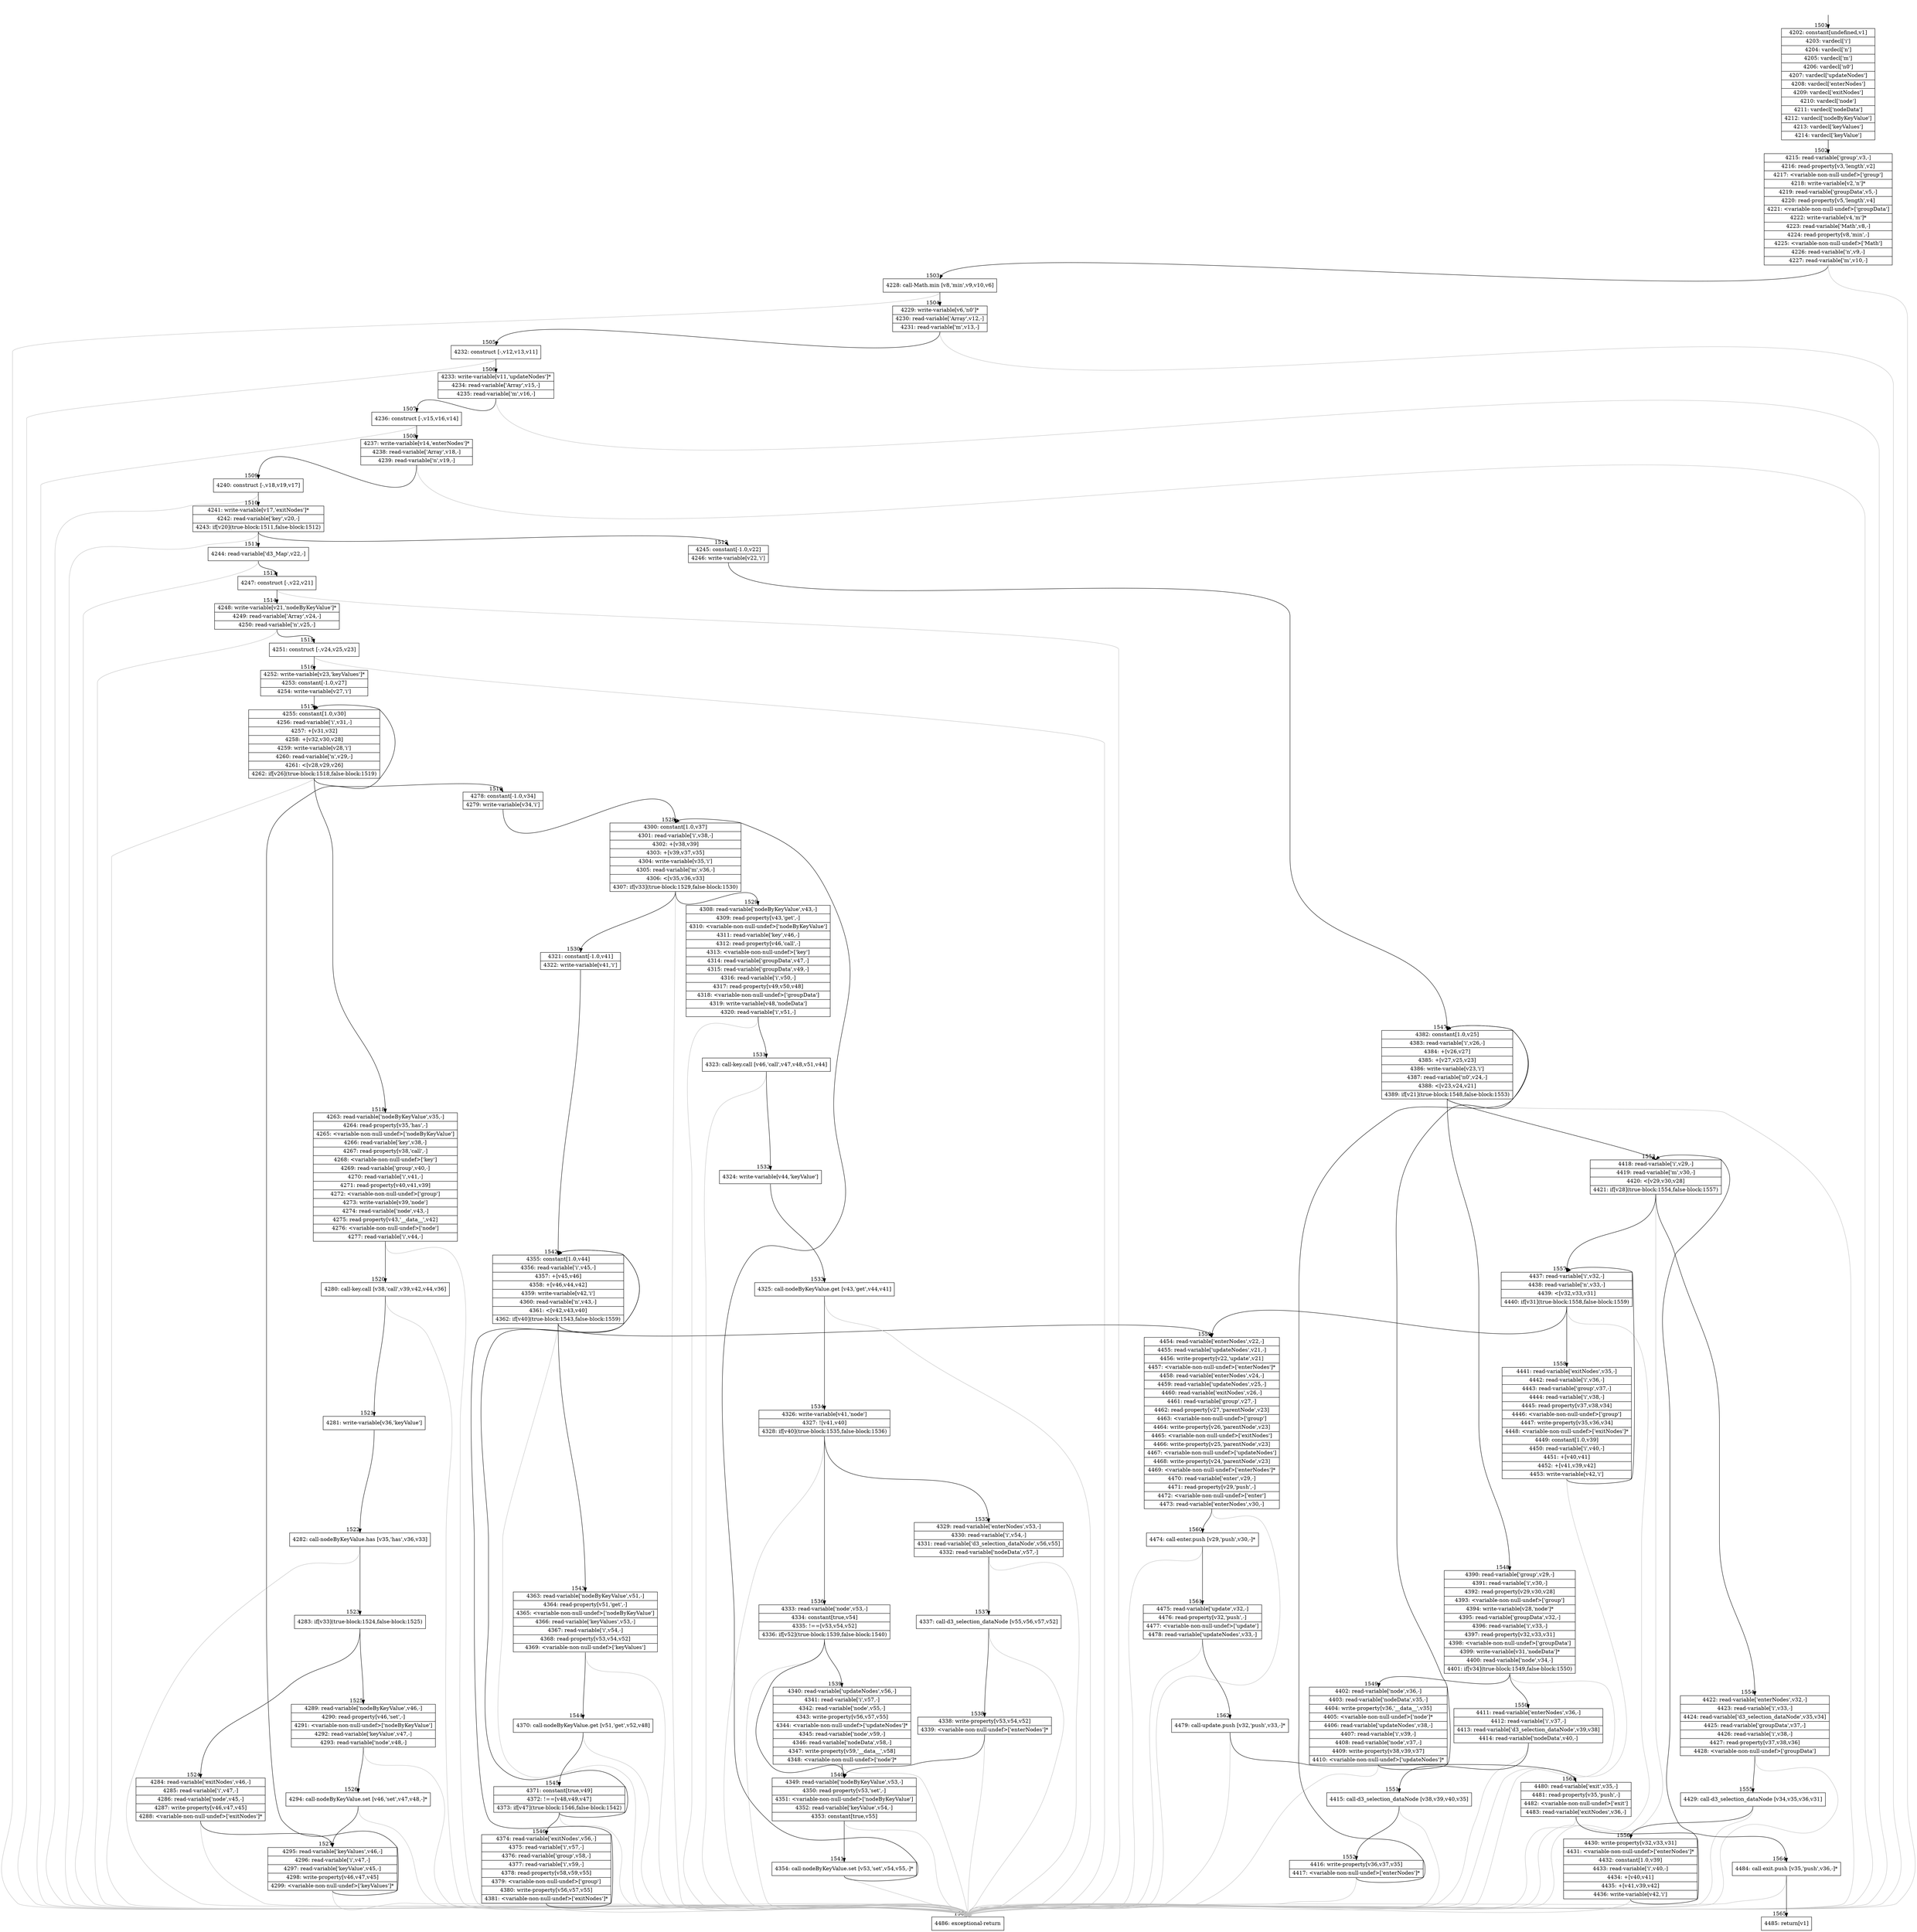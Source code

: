 digraph {
rankdir="TD"
BB_entry152[shape=none,label=""];
BB_entry152 -> BB1501 [tailport=s, headport=n, headlabel="    1501"]
BB1501 [shape=record label="{4202: constant[undefined,v1]|4203: vardecl['i']|4204: vardecl['n']|4205: vardecl['m']|4206: vardecl['n0']|4207: vardecl['updateNodes']|4208: vardecl['enterNodes']|4209: vardecl['exitNodes']|4210: vardecl['node']|4211: vardecl['nodeData']|4212: vardecl['nodeByKeyValue']|4213: vardecl['keyValues']|4214: vardecl['keyValue']}" ] 
BB1501 -> BB1502 [tailport=s, headport=n, headlabel="      1502"]
BB1502 [shape=record label="{4215: read-variable['group',v3,-]|4216: read-property[v3,'length',v2]|4217: \<variable-non-null-undef\>['group']|4218: write-variable[v2,'n']*|4219: read-variable['groupData',v5,-]|4220: read-property[v5,'length',v4]|4221: \<variable-non-null-undef\>['groupData']|4222: write-variable[v4,'m']*|4223: read-variable['Math',v8,-]|4224: read-property[v8,'min',-]|4225: \<variable-non-null-undef\>['Math']|4226: read-variable['n',v9,-]|4227: read-variable['m',v10,-]}" ] 
BB1502 -> BB1503 [tailport=s, headport=n, headlabel="      1503"]
BB1502 -> BB1566 [tailport=s, headport=n, color=gray, headlabel="      1566"]
BB1503 [shape=record label="{4228: call-Math.min [v8,'min',v9,v10,v6]}" ] 
BB1503 -> BB1504 [tailport=s, headport=n, headlabel="      1504"]
BB1503 -> BB1566 [tailport=s, headport=n, color=gray]
BB1504 [shape=record label="{4229: write-variable[v6,'n0']*|4230: read-variable['Array',v12,-]|4231: read-variable['m',v13,-]}" ] 
BB1504 -> BB1505 [tailport=s, headport=n, headlabel="      1505"]
BB1504 -> BB1566 [tailport=s, headport=n, color=gray]
BB1505 [shape=record label="{4232: construct [-,v12,v13,v11]}" ] 
BB1505 -> BB1506 [tailport=s, headport=n, headlabel="      1506"]
BB1505 -> BB1566 [tailport=s, headport=n, color=gray]
BB1506 [shape=record label="{4233: write-variable[v11,'updateNodes']*|4234: read-variable['Array',v15,-]|4235: read-variable['m',v16,-]}" ] 
BB1506 -> BB1507 [tailport=s, headport=n, headlabel="      1507"]
BB1506 -> BB1566 [tailport=s, headport=n, color=gray]
BB1507 [shape=record label="{4236: construct [-,v15,v16,v14]}" ] 
BB1507 -> BB1508 [tailport=s, headport=n, headlabel="      1508"]
BB1507 -> BB1566 [tailport=s, headport=n, color=gray]
BB1508 [shape=record label="{4237: write-variable[v14,'enterNodes']*|4238: read-variable['Array',v18,-]|4239: read-variable['n',v19,-]}" ] 
BB1508 -> BB1509 [tailport=s, headport=n, headlabel="      1509"]
BB1508 -> BB1566 [tailport=s, headport=n, color=gray]
BB1509 [shape=record label="{4240: construct [-,v18,v19,v17]}" ] 
BB1509 -> BB1510 [tailport=s, headport=n, headlabel="      1510"]
BB1509 -> BB1566 [tailport=s, headport=n, color=gray]
BB1510 [shape=record label="{4241: write-variable[v17,'exitNodes']*|4242: read-variable['key',v20,-]|4243: if[v20](true-block:1511,false-block:1512)}" ] 
BB1510 -> BB1511 [tailport=s, headport=n, headlabel="      1511"]
BB1510 -> BB1512 [tailport=s, headport=n, headlabel="      1512"]
BB1510 -> BB1566 [tailport=s, headport=n, color=gray]
BB1511 [shape=record label="{4244: read-variable['d3_Map',v22,-]}" ] 
BB1511 -> BB1513 [tailport=s, headport=n, headlabel="      1513"]
BB1511 -> BB1566 [tailport=s, headport=n, color=gray]
BB1512 [shape=record label="{4245: constant[-1.0,v22]|4246: write-variable[v22,'i']}" ] 
BB1512 -> BB1547 [tailport=s, headport=n, headlabel="      1547"]
BB1513 [shape=record label="{4247: construct [-,v22,v21]}" ] 
BB1513 -> BB1514 [tailport=s, headport=n, headlabel="      1514"]
BB1513 -> BB1566 [tailport=s, headport=n, color=gray]
BB1514 [shape=record label="{4248: write-variable[v21,'nodeByKeyValue']*|4249: read-variable['Array',v24,-]|4250: read-variable['n',v25,-]}" ] 
BB1514 -> BB1515 [tailport=s, headport=n, headlabel="      1515"]
BB1514 -> BB1566 [tailport=s, headport=n, color=gray]
BB1515 [shape=record label="{4251: construct [-,v24,v25,v23]}" ] 
BB1515 -> BB1516 [tailport=s, headport=n, headlabel="      1516"]
BB1515 -> BB1566 [tailport=s, headport=n, color=gray]
BB1516 [shape=record label="{4252: write-variable[v23,'keyValues']*|4253: constant[-1.0,v27]|4254: write-variable[v27,'i']}" ] 
BB1516 -> BB1517 [tailport=s, headport=n, headlabel="      1517"]
BB1517 [shape=record label="{4255: constant[1.0,v30]|4256: read-variable['i',v31,-]|4257: +[v31,v32]|4258: +[v32,v30,v28]|4259: write-variable[v28,'i']|4260: read-variable['n',v29,-]|4261: \<[v28,v29,v26]|4262: if[v26](true-block:1518,false-block:1519)}" ] 
BB1517 -> BB1518 [tailport=s, headport=n, headlabel="      1518"]
BB1517 -> BB1519 [tailport=s, headport=n, headlabel="      1519"]
BB1517 -> BB1566 [tailport=s, headport=n, color=gray]
BB1518 [shape=record label="{4263: read-variable['nodeByKeyValue',v35,-]|4264: read-property[v35,'has',-]|4265: \<variable-non-null-undef\>['nodeByKeyValue']|4266: read-variable['key',v38,-]|4267: read-property[v38,'call',-]|4268: \<variable-non-null-undef\>['key']|4269: read-variable['group',v40,-]|4270: read-variable['i',v41,-]|4271: read-property[v40,v41,v39]|4272: \<variable-non-null-undef\>['group']|4273: write-variable[v39,'node']|4274: read-variable['node',v43,-]|4275: read-property[v43,'__data__',v42]|4276: \<variable-non-null-undef\>['node']|4277: read-variable['i',v44,-]}" ] 
BB1518 -> BB1520 [tailport=s, headport=n, headlabel="      1520"]
BB1518 -> BB1566 [tailport=s, headport=n, color=gray]
BB1519 [shape=record label="{4278: constant[-1.0,v34]|4279: write-variable[v34,'i']}" ] 
BB1519 -> BB1528 [tailport=s, headport=n, headlabel="      1528"]
BB1520 [shape=record label="{4280: call-key.call [v38,'call',v39,v42,v44,v36]}" ] 
BB1520 -> BB1521 [tailport=s, headport=n, headlabel="      1521"]
BB1520 -> BB1566 [tailport=s, headport=n, color=gray]
BB1521 [shape=record label="{4281: write-variable[v36,'keyValue']}" ] 
BB1521 -> BB1522 [tailport=s, headport=n, headlabel="      1522"]
BB1522 [shape=record label="{4282: call-nodeByKeyValue.has [v35,'has',v36,v33]}" ] 
BB1522 -> BB1523 [tailport=s, headport=n, headlabel="      1523"]
BB1522 -> BB1566 [tailport=s, headport=n, color=gray]
BB1523 [shape=record label="{4283: if[v33](true-block:1524,false-block:1525)}" ] 
BB1523 -> BB1524 [tailport=s, headport=n, headlabel="      1524"]
BB1523 -> BB1525 [tailport=s, headport=n, headlabel="      1525"]
BB1524 [shape=record label="{4284: read-variable['exitNodes',v46,-]|4285: read-variable['i',v47,-]|4286: read-variable['node',v45,-]|4287: write-property[v46,v47,v45]|4288: \<variable-non-null-undef\>['exitNodes']*}" ] 
BB1524 -> BB1527 [tailport=s, headport=n, headlabel="      1527"]
BB1524 -> BB1566 [tailport=s, headport=n, color=gray]
BB1525 [shape=record label="{4289: read-variable['nodeByKeyValue',v46,-]|4290: read-property[v46,'set',-]|4291: \<variable-non-null-undef\>['nodeByKeyValue']|4292: read-variable['keyValue',v47,-]|4293: read-variable['node',v48,-]}" ] 
BB1525 -> BB1526 [tailport=s, headport=n, headlabel="      1526"]
BB1525 -> BB1566 [tailport=s, headport=n, color=gray]
BB1526 [shape=record label="{4294: call-nodeByKeyValue.set [v46,'set',v47,v48,-]*}" ] 
BB1526 -> BB1527 [tailport=s, headport=n]
BB1526 -> BB1566 [tailport=s, headport=n, color=gray]
BB1527 [shape=record label="{4295: read-variable['keyValues',v46,-]|4296: read-variable['i',v47,-]|4297: read-variable['keyValue',v45,-]|4298: write-property[v46,v47,v45]|4299: \<variable-non-null-undef\>['keyValues']*}" ] 
BB1527 -> BB1517 [tailport=s, headport=n]
BB1527 -> BB1566 [tailport=s, headport=n, color=gray]
BB1528 [shape=record label="{4300: constant[1.0,v37]|4301: read-variable['i',v38,-]|4302: +[v38,v39]|4303: +[v39,v37,v35]|4304: write-variable[v35,'i']|4305: read-variable['m',v36,-]|4306: \<[v35,v36,v33]|4307: if[v33](true-block:1529,false-block:1530)}" ] 
BB1528 -> BB1529 [tailport=s, headport=n, headlabel="      1529"]
BB1528 -> BB1530 [tailport=s, headport=n, headlabel="      1530"]
BB1528 -> BB1566 [tailport=s, headport=n, color=gray]
BB1529 [shape=record label="{4308: read-variable['nodeByKeyValue',v43,-]|4309: read-property[v43,'get',-]|4310: \<variable-non-null-undef\>['nodeByKeyValue']|4311: read-variable['key',v46,-]|4312: read-property[v46,'call',-]|4313: \<variable-non-null-undef\>['key']|4314: read-variable['groupData',v47,-]|4315: read-variable['groupData',v49,-]|4316: read-variable['i',v50,-]|4317: read-property[v49,v50,v48]|4318: \<variable-non-null-undef\>['groupData']|4319: write-variable[v48,'nodeData']|4320: read-variable['i',v51,-]}" ] 
BB1529 -> BB1531 [tailport=s, headport=n, headlabel="      1531"]
BB1529 -> BB1566 [tailport=s, headport=n, color=gray]
BB1530 [shape=record label="{4321: constant[-1.0,v41]|4322: write-variable[v41,'i']}" ] 
BB1530 -> BB1542 [tailport=s, headport=n, headlabel="      1542"]
BB1531 [shape=record label="{4323: call-key.call [v46,'call',v47,v48,v51,v44]}" ] 
BB1531 -> BB1532 [tailport=s, headport=n, headlabel="      1532"]
BB1531 -> BB1566 [tailport=s, headport=n, color=gray]
BB1532 [shape=record label="{4324: write-variable[v44,'keyValue']}" ] 
BB1532 -> BB1533 [tailport=s, headport=n, headlabel="      1533"]
BB1533 [shape=record label="{4325: call-nodeByKeyValue.get [v43,'get',v44,v41]}" ] 
BB1533 -> BB1534 [tailport=s, headport=n, headlabel="      1534"]
BB1533 -> BB1566 [tailport=s, headport=n, color=gray]
BB1534 [shape=record label="{4326: write-variable[v41,'node']|4327: ![v41,v40]|4328: if[v40](true-block:1535,false-block:1536)}" ] 
BB1534 -> BB1535 [tailport=s, headport=n, headlabel="      1535"]
BB1534 -> BB1536 [tailport=s, headport=n, headlabel="      1536"]
BB1534 -> BB1566 [tailport=s, headport=n, color=gray]
BB1535 [shape=record label="{4329: read-variable['enterNodes',v53,-]|4330: read-variable['i',v54,-]|4331: read-variable['d3_selection_dataNode',v56,v55]|4332: read-variable['nodeData',v57,-]}" ] 
BB1535 -> BB1537 [tailport=s, headport=n, headlabel="      1537"]
BB1535 -> BB1566 [tailport=s, headport=n, color=gray]
BB1536 [shape=record label="{4333: read-variable['node',v53,-]|4334: constant[true,v54]|4335: !==[v53,v54,v52]|4336: if[v52](true-block:1539,false-block:1540)}" ] 
BB1536 -> BB1539 [tailport=s, headport=n, headlabel="      1539"]
BB1536 -> BB1540 [tailport=s, headport=n, headlabel="      1540"]
BB1536 -> BB1566 [tailport=s, headport=n, color=gray]
BB1537 [shape=record label="{4337: call-d3_selection_dataNode [v55,v56,v57,v52]}" ] 
BB1537 -> BB1538 [tailport=s, headport=n, headlabel="      1538"]
BB1537 -> BB1566 [tailport=s, headport=n, color=gray]
BB1538 [shape=record label="{4338: write-property[v53,v54,v52]|4339: \<variable-non-null-undef\>['enterNodes']*}" ] 
BB1538 -> BB1540 [tailport=s, headport=n]
BB1538 -> BB1566 [tailport=s, headport=n, color=gray]
BB1539 [shape=record label="{4340: read-variable['updateNodes',v56,-]|4341: read-variable['i',v57,-]|4342: read-variable['node',v55,-]|4343: write-property[v56,v57,v55]|4344: \<variable-non-null-undef\>['updateNodes']*|4345: read-variable['node',v59,-]|4346: read-variable['nodeData',v58,-]|4347: write-property[v59,'__data__',v58]|4348: \<variable-non-null-undef\>['node']*}" ] 
BB1539 -> BB1540 [tailport=s, headport=n]
BB1539 -> BB1566 [tailport=s, headport=n, color=gray]
BB1540 [shape=record label="{4349: read-variable['nodeByKeyValue',v53,-]|4350: read-property[v53,'set',-]|4351: \<variable-non-null-undef\>['nodeByKeyValue']|4352: read-variable['keyValue',v54,-]|4353: constant[true,v55]}" ] 
BB1540 -> BB1541 [tailport=s, headport=n, headlabel="      1541"]
BB1540 -> BB1566 [tailport=s, headport=n, color=gray]
BB1541 [shape=record label="{4354: call-nodeByKeyValue.set [v53,'set',v54,v55,-]*}" ] 
BB1541 -> BB1528 [tailport=s, headport=n]
BB1541 -> BB1566 [tailport=s, headport=n, color=gray]
BB1542 [shape=record label="{4355: constant[1.0,v44]|4356: read-variable['i',v45,-]|4357: +[v45,v46]|4358: +[v46,v44,v42]|4359: write-variable[v42,'i']|4360: read-variable['n',v43,-]|4361: \<[v42,v43,v40]|4362: if[v40](true-block:1543,false-block:1559)}" ] 
BB1542 -> BB1543 [tailport=s, headport=n, headlabel="      1543"]
BB1542 -> BB1559 [tailport=s, headport=n, headlabel="      1559"]
BB1542 -> BB1566 [tailport=s, headport=n, color=gray]
BB1543 [shape=record label="{4363: read-variable['nodeByKeyValue',v51,-]|4364: read-property[v51,'get',-]|4365: \<variable-non-null-undef\>['nodeByKeyValue']|4366: read-variable['keyValues',v53,-]|4367: read-variable['i',v54,-]|4368: read-property[v53,v54,v52]|4369: \<variable-non-null-undef\>['keyValues']}" ] 
BB1543 -> BB1544 [tailport=s, headport=n, headlabel="      1544"]
BB1543 -> BB1566 [tailport=s, headport=n, color=gray]
BB1544 [shape=record label="{4370: call-nodeByKeyValue.get [v51,'get',v52,v48]}" ] 
BB1544 -> BB1545 [tailport=s, headport=n, headlabel="      1545"]
BB1544 -> BB1566 [tailport=s, headport=n, color=gray]
BB1545 [shape=record label="{4371: constant[true,v49]|4372: !==[v48,v49,v47]|4373: if[v47](true-block:1546,false-block:1542)}" ] 
BB1545 -> BB1546 [tailport=s, headport=n, headlabel="      1546"]
BB1545 -> BB1542 [tailport=s, headport=n]
BB1545 -> BB1566 [tailport=s, headport=n, color=gray]
BB1546 [shape=record label="{4374: read-variable['exitNodes',v56,-]|4375: read-variable['i',v57,-]|4376: read-variable['group',v58,-]|4377: read-variable['i',v59,-]|4378: read-property[v58,v59,v55]|4379: \<variable-non-null-undef\>['group']|4380: write-property[v56,v57,v55]|4381: \<variable-non-null-undef\>['exitNodes']*}" ] 
BB1546 -> BB1542 [tailport=s, headport=n]
BB1546 -> BB1566 [tailport=s, headport=n, color=gray]
BB1547 [shape=record label="{4382: constant[1.0,v25]|4383: read-variable['i',v26,-]|4384: +[v26,v27]|4385: +[v27,v25,v23]|4386: write-variable[v23,'i']|4387: read-variable['n0',v24,-]|4388: \<[v23,v24,v21]|4389: if[v21](true-block:1548,false-block:1553)}" ] 
BB1547 -> BB1548 [tailport=s, headport=n, headlabel="      1548"]
BB1547 -> BB1553 [tailport=s, headport=n, headlabel="      1553"]
BB1547 -> BB1566 [tailport=s, headport=n, color=gray]
BB1548 [shape=record label="{4390: read-variable['group',v29,-]|4391: read-variable['i',v30,-]|4392: read-property[v29,v30,v28]|4393: \<variable-non-null-undef\>['group']|4394: write-variable[v28,'node']*|4395: read-variable['groupData',v32,-]|4396: read-variable['i',v33,-]|4397: read-property[v32,v33,v31]|4398: \<variable-non-null-undef\>['groupData']|4399: write-variable[v31,'nodeData']*|4400: read-variable['node',v34,-]|4401: if[v34](true-block:1549,false-block:1550)}" ] 
BB1548 -> BB1549 [tailport=s, headport=n, headlabel="      1549"]
BB1548 -> BB1550 [tailport=s, headport=n, headlabel="      1550"]
BB1548 -> BB1566 [tailport=s, headport=n, color=gray]
BB1549 [shape=record label="{4402: read-variable['node',v36,-]|4403: read-variable['nodeData',v35,-]|4404: write-property[v36,'__data__',v35]|4405: \<variable-non-null-undef\>['node']*|4406: read-variable['updateNodes',v38,-]|4407: read-variable['i',v39,-]|4408: read-variable['node',v37,-]|4409: write-property[v38,v39,v37]|4410: \<variable-non-null-undef\>['updateNodes']*}" ] 
BB1549 -> BB1547 [tailport=s, headport=n]
BB1549 -> BB1566 [tailport=s, headport=n, color=gray]
BB1550 [shape=record label="{4411: read-variable['enterNodes',v36,-]|4412: read-variable['i',v37,-]|4413: read-variable['d3_selection_dataNode',v39,v38]|4414: read-variable['nodeData',v40,-]}" ] 
BB1550 -> BB1551 [tailport=s, headport=n, headlabel="      1551"]
BB1550 -> BB1566 [tailport=s, headport=n, color=gray]
BB1551 [shape=record label="{4415: call-d3_selection_dataNode [v38,v39,v40,v35]}" ] 
BB1551 -> BB1552 [tailport=s, headport=n, headlabel="      1552"]
BB1551 -> BB1566 [tailport=s, headport=n, color=gray]
BB1552 [shape=record label="{4416: write-property[v36,v37,v35]|4417: \<variable-non-null-undef\>['enterNodes']*}" ] 
BB1552 -> BB1547 [tailport=s, headport=n]
BB1552 -> BB1566 [tailport=s, headport=n, color=gray]
BB1553 [shape=record label="{4418: read-variable['i',v29,-]|4419: read-variable['m',v30,-]|4420: \<[v29,v30,v28]|4421: if[v28](true-block:1554,false-block:1557)}" ] 
BB1553 -> BB1554 [tailport=s, headport=n, headlabel="      1554"]
BB1553 -> BB1557 [tailport=s, headport=n, headlabel="      1557"]
BB1553 -> BB1566 [tailport=s, headport=n, color=gray]
BB1554 [shape=record label="{4422: read-variable['enterNodes',v32,-]|4423: read-variable['i',v33,-]|4424: read-variable['d3_selection_dataNode',v35,v34]|4425: read-variable['groupData',v37,-]|4426: read-variable['i',v38,-]|4427: read-property[v37,v38,v36]|4428: \<variable-non-null-undef\>['groupData']}" ] 
BB1554 -> BB1555 [tailport=s, headport=n, headlabel="      1555"]
BB1554 -> BB1566 [tailport=s, headport=n, color=gray]
BB1555 [shape=record label="{4429: call-d3_selection_dataNode [v34,v35,v36,v31]}" ] 
BB1555 -> BB1556 [tailport=s, headport=n, headlabel="      1556"]
BB1555 -> BB1566 [tailport=s, headport=n, color=gray]
BB1556 [shape=record label="{4430: write-property[v32,v33,v31]|4431: \<variable-non-null-undef\>['enterNodes']*|4432: constant[1.0,v39]|4433: read-variable['i',v40,-]|4434: +[v40,v41]|4435: +[v41,v39,v42]|4436: write-variable[v42,'i']}" ] 
BB1556 -> BB1553 [tailport=s, headport=n]
BB1556 -> BB1566 [tailport=s, headport=n, color=gray]
BB1557 [shape=record label="{4437: read-variable['i',v32,-]|4438: read-variable['n',v33,-]|4439: \<[v32,v33,v31]|4440: if[v31](true-block:1558,false-block:1559)}" ] 
BB1557 -> BB1558 [tailport=s, headport=n, headlabel="      1558"]
BB1557 -> BB1559 [tailport=s, headport=n]
BB1557 -> BB1566 [tailport=s, headport=n, color=gray]
BB1558 [shape=record label="{4441: read-variable['exitNodes',v35,-]|4442: read-variable['i',v36,-]|4443: read-variable['group',v37,-]|4444: read-variable['i',v38,-]|4445: read-property[v37,v38,v34]|4446: \<variable-non-null-undef\>['group']|4447: write-property[v35,v36,v34]|4448: \<variable-non-null-undef\>['exitNodes']*|4449: constant[1.0,v39]|4450: read-variable['i',v40,-]|4451: +[v40,v41]|4452: +[v41,v39,v42]|4453: write-variable[v42,'i']}" ] 
BB1558 -> BB1557 [tailport=s, headport=n]
BB1558 -> BB1566 [tailport=s, headport=n, color=gray]
BB1559 [shape=record label="{4454: read-variable['enterNodes',v22,-]|4455: read-variable['updateNodes',v21,-]|4456: write-property[v22,'update',v21]|4457: \<variable-non-null-undef\>['enterNodes']*|4458: read-variable['enterNodes',v24,-]|4459: read-variable['updateNodes',v25,-]|4460: read-variable['exitNodes',v26,-]|4461: read-variable['group',v27,-]|4462: read-property[v27,'parentNode',v23]|4463: \<variable-non-null-undef\>['group']|4464: write-property[v26,'parentNode',v23]|4465: \<variable-non-null-undef\>['exitNodes']|4466: write-property[v25,'parentNode',v23]|4467: \<variable-non-null-undef\>['updateNodes']|4468: write-property[v24,'parentNode',v23]|4469: \<variable-non-null-undef\>['enterNodes']*|4470: read-variable['enter',v29,-]|4471: read-property[v29,'push',-]|4472: \<variable-non-null-undef\>['enter']|4473: read-variable['enterNodes',v30,-]}" ] 
BB1559 -> BB1560 [tailport=s, headport=n, headlabel="      1560"]
BB1559 -> BB1566 [tailport=s, headport=n, color=gray]
BB1560 [shape=record label="{4474: call-enter.push [v29,'push',v30,-]*}" ] 
BB1560 -> BB1561 [tailport=s, headport=n, headlabel="      1561"]
BB1560 -> BB1566 [tailport=s, headport=n, color=gray]
BB1561 [shape=record label="{4475: read-variable['update',v32,-]|4476: read-property[v32,'push',-]|4477: \<variable-non-null-undef\>['update']|4478: read-variable['updateNodes',v33,-]}" ] 
BB1561 -> BB1562 [tailport=s, headport=n, headlabel="      1562"]
BB1561 -> BB1566 [tailport=s, headport=n, color=gray]
BB1562 [shape=record label="{4479: call-update.push [v32,'push',v33,-]*}" ] 
BB1562 -> BB1563 [tailport=s, headport=n, headlabel="      1563"]
BB1562 -> BB1566 [tailport=s, headport=n, color=gray]
BB1563 [shape=record label="{4480: read-variable['exit',v35,-]|4481: read-property[v35,'push',-]|4482: \<variable-non-null-undef\>['exit']|4483: read-variable['exitNodes',v36,-]}" ] 
BB1563 -> BB1564 [tailport=s, headport=n, headlabel="      1564"]
BB1563 -> BB1566 [tailport=s, headport=n, color=gray]
BB1564 [shape=record label="{4484: call-exit.push [v35,'push',v36,-]*}" ] 
BB1564 -> BB1565 [tailport=s, headport=n, headlabel="      1565"]
BB1564 -> BB1566 [tailport=s, headport=n, color=gray]
BB1565 [shape=record label="{4485: return[v1]}" ] 
BB1566 [shape=record label="{4486: exceptional-return}" ] 
//#$~ 891
}
